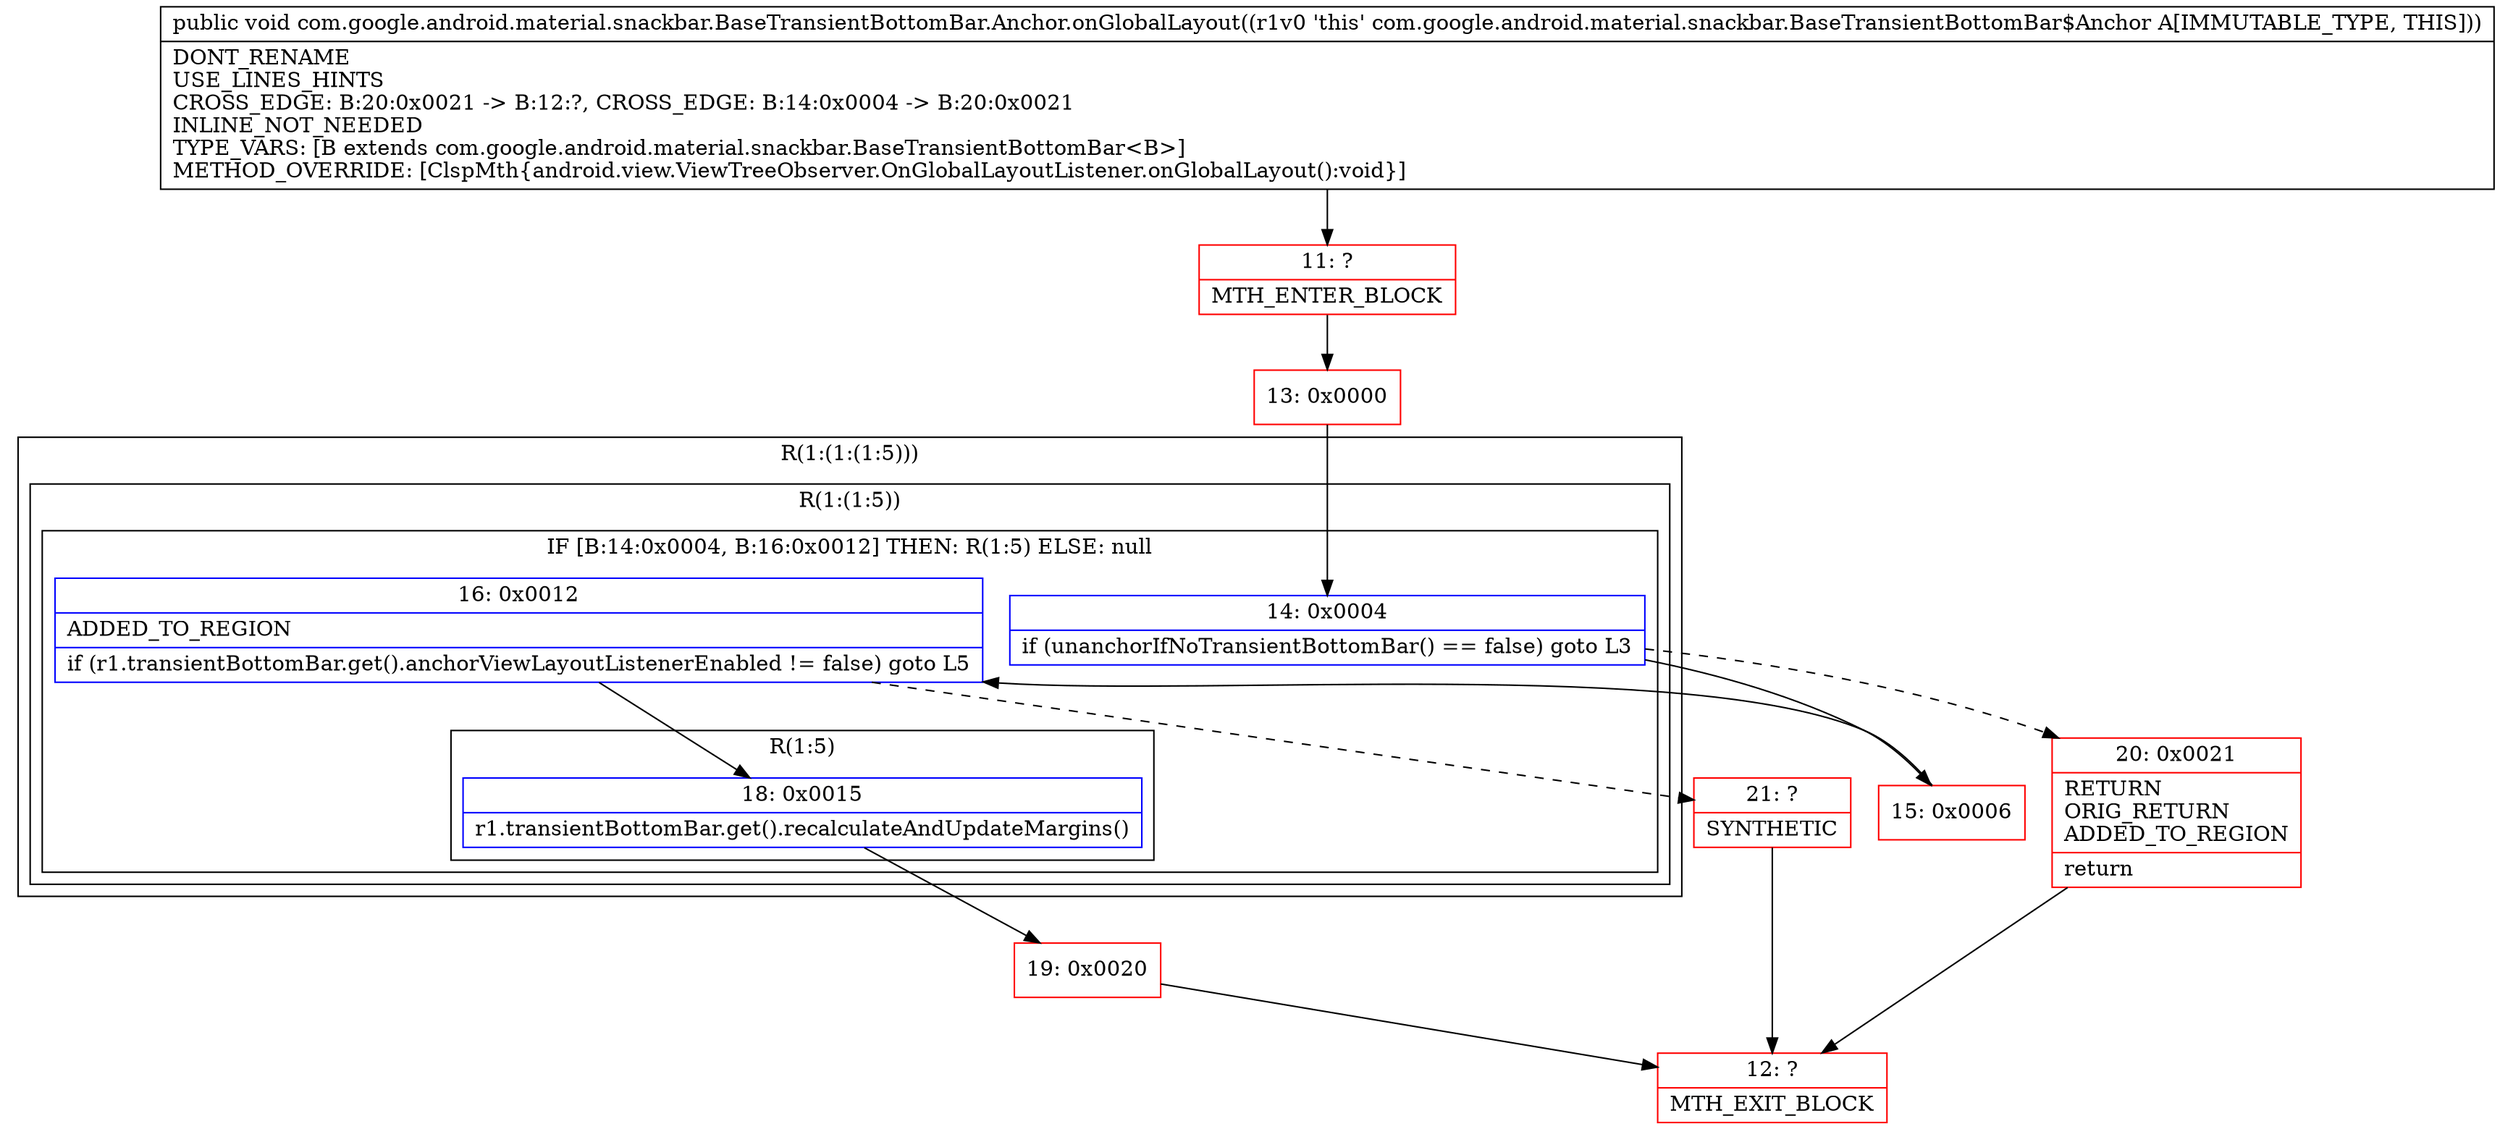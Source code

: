 digraph "CFG forcom.google.android.material.snackbar.BaseTransientBottomBar.Anchor.onGlobalLayout()V" {
subgraph cluster_Region_646189651 {
label = "R(1:(1:(1:5)))";
node [shape=record,color=blue];
subgraph cluster_Region_1813662552 {
label = "R(1:(1:5))";
node [shape=record,color=blue];
subgraph cluster_IfRegion_651028580 {
label = "IF [B:14:0x0004, B:16:0x0012] THEN: R(1:5) ELSE: null";
node [shape=record,color=blue];
Node_14 [shape=record,label="{14\:\ 0x0004|if (unanchorIfNoTransientBottomBar() == false) goto L3\l}"];
Node_16 [shape=record,label="{16\:\ 0x0012|ADDED_TO_REGION\l|if (r1.transientBottomBar.get().anchorViewLayoutListenerEnabled != false) goto L5\l}"];
subgraph cluster_Region_570798283 {
label = "R(1:5)";
node [shape=record,color=blue];
Node_18 [shape=record,label="{18\:\ 0x0015|r1.transientBottomBar.get().recalculateAndUpdateMargins()\l}"];
}
}
}
}
Node_11 [shape=record,color=red,label="{11\:\ ?|MTH_ENTER_BLOCK\l}"];
Node_13 [shape=record,color=red,label="{13\:\ 0x0000}"];
Node_15 [shape=record,color=red,label="{15\:\ 0x0006}"];
Node_19 [shape=record,color=red,label="{19\:\ 0x0020}"];
Node_12 [shape=record,color=red,label="{12\:\ ?|MTH_EXIT_BLOCK\l}"];
Node_21 [shape=record,color=red,label="{21\:\ ?|SYNTHETIC\l}"];
Node_20 [shape=record,color=red,label="{20\:\ 0x0021|RETURN\lORIG_RETURN\lADDED_TO_REGION\l|return\l}"];
MethodNode[shape=record,label="{public void com.google.android.material.snackbar.BaseTransientBottomBar.Anchor.onGlobalLayout((r1v0 'this' com.google.android.material.snackbar.BaseTransientBottomBar$Anchor A[IMMUTABLE_TYPE, THIS]))  | DONT_RENAME\lUSE_LINES_HINTS\lCROSS_EDGE: B:20:0x0021 \-\> B:12:?, CROSS_EDGE: B:14:0x0004 \-\> B:20:0x0021\lINLINE_NOT_NEEDED\lTYPE_VARS: [B extends com.google.android.material.snackbar.BaseTransientBottomBar\<B\>]\lMETHOD_OVERRIDE: [ClspMth\{android.view.ViewTreeObserver.OnGlobalLayoutListener.onGlobalLayout():void\}]\l}"];
MethodNode -> Node_11;Node_14 -> Node_15;
Node_14 -> Node_20[style=dashed];
Node_16 -> Node_18;
Node_16 -> Node_21[style=dashed];
Node_18 -> Node_19;
Node_11 -> Node_13;
Node_13 -> Node_14;
Node_15 -> Node_16;
Node_19 -> Node_12;
Node_21 -> Node_12;
Node_20 -> Node_12;
}

